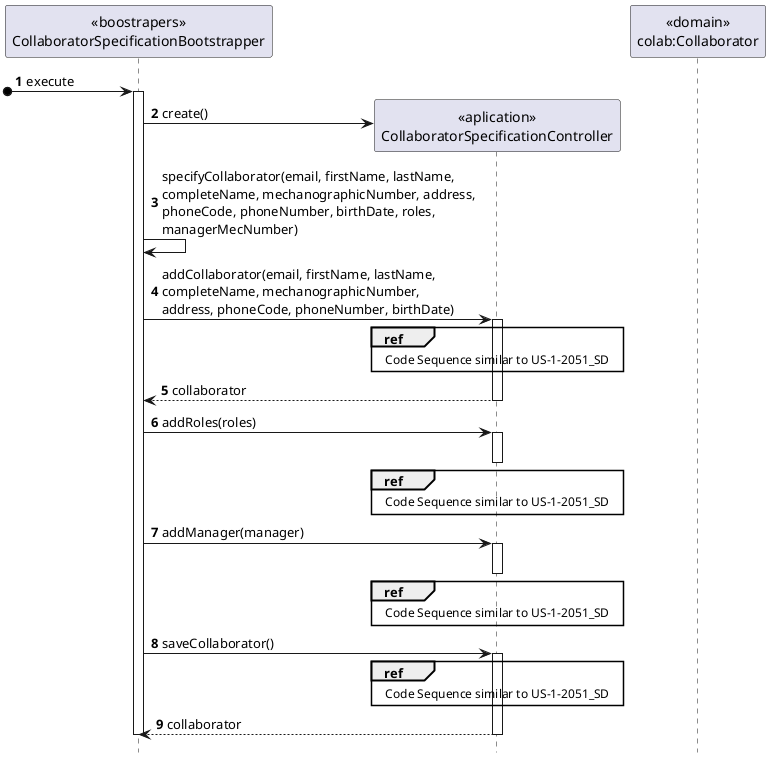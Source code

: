 @startuml
autonumber
hide footbox

participant "<<boostrapers>>\nCollaboratorSpecificationBootstrapper" as BOOT
participant "<<aplication>>\nCollaboratorSpecificationController" as CTRL
participant "<<domain>>\ncolab:Collaborator" as COLAB

[o-> BOOT : execute

activate BOOT
BOOT -> CTRL** : create()

BOOT -> BOOT : specifyCollaborator(email, firstName, lastName,\ncompleteName, mechanographicNumber, address,\nphoneCode, phoneNumber, birthDate, roles,\nmanagerMecNumber)

BOOT -> CTRL : addCollaborator(email, firstName, lastName,\ncompleteName, mechanographicNumber,\naddress, phoneCode, phoneNumber, birthDate)
activate CTRL
ref over CTRL
Code Sequence similar to US-1-2051_SD
end ref
CTRL --> BOOT : collaborator
deactivate CTRL

BOOT -> CTRL : addRoles(roles)
activate CTRL
ref over CTRL
Code Sequence similar to US-1-2051_SD
end ref
deactivate CTRL

BOOT -> CTRL : addManager(manager)
activate CTRL
ref over CTRL
Code Sequence similar to US-1-2051_SD
end ref
deactivate CTRL

BOOT -> CTRL : saveCollaborator()
activate CTRL
ref over CTRL
Code Sequence similar to US-1-2051_SD
end ref
CTRL --> BOOT : collaborator
deactivate CTRL

deactivate BOOT

@enduml